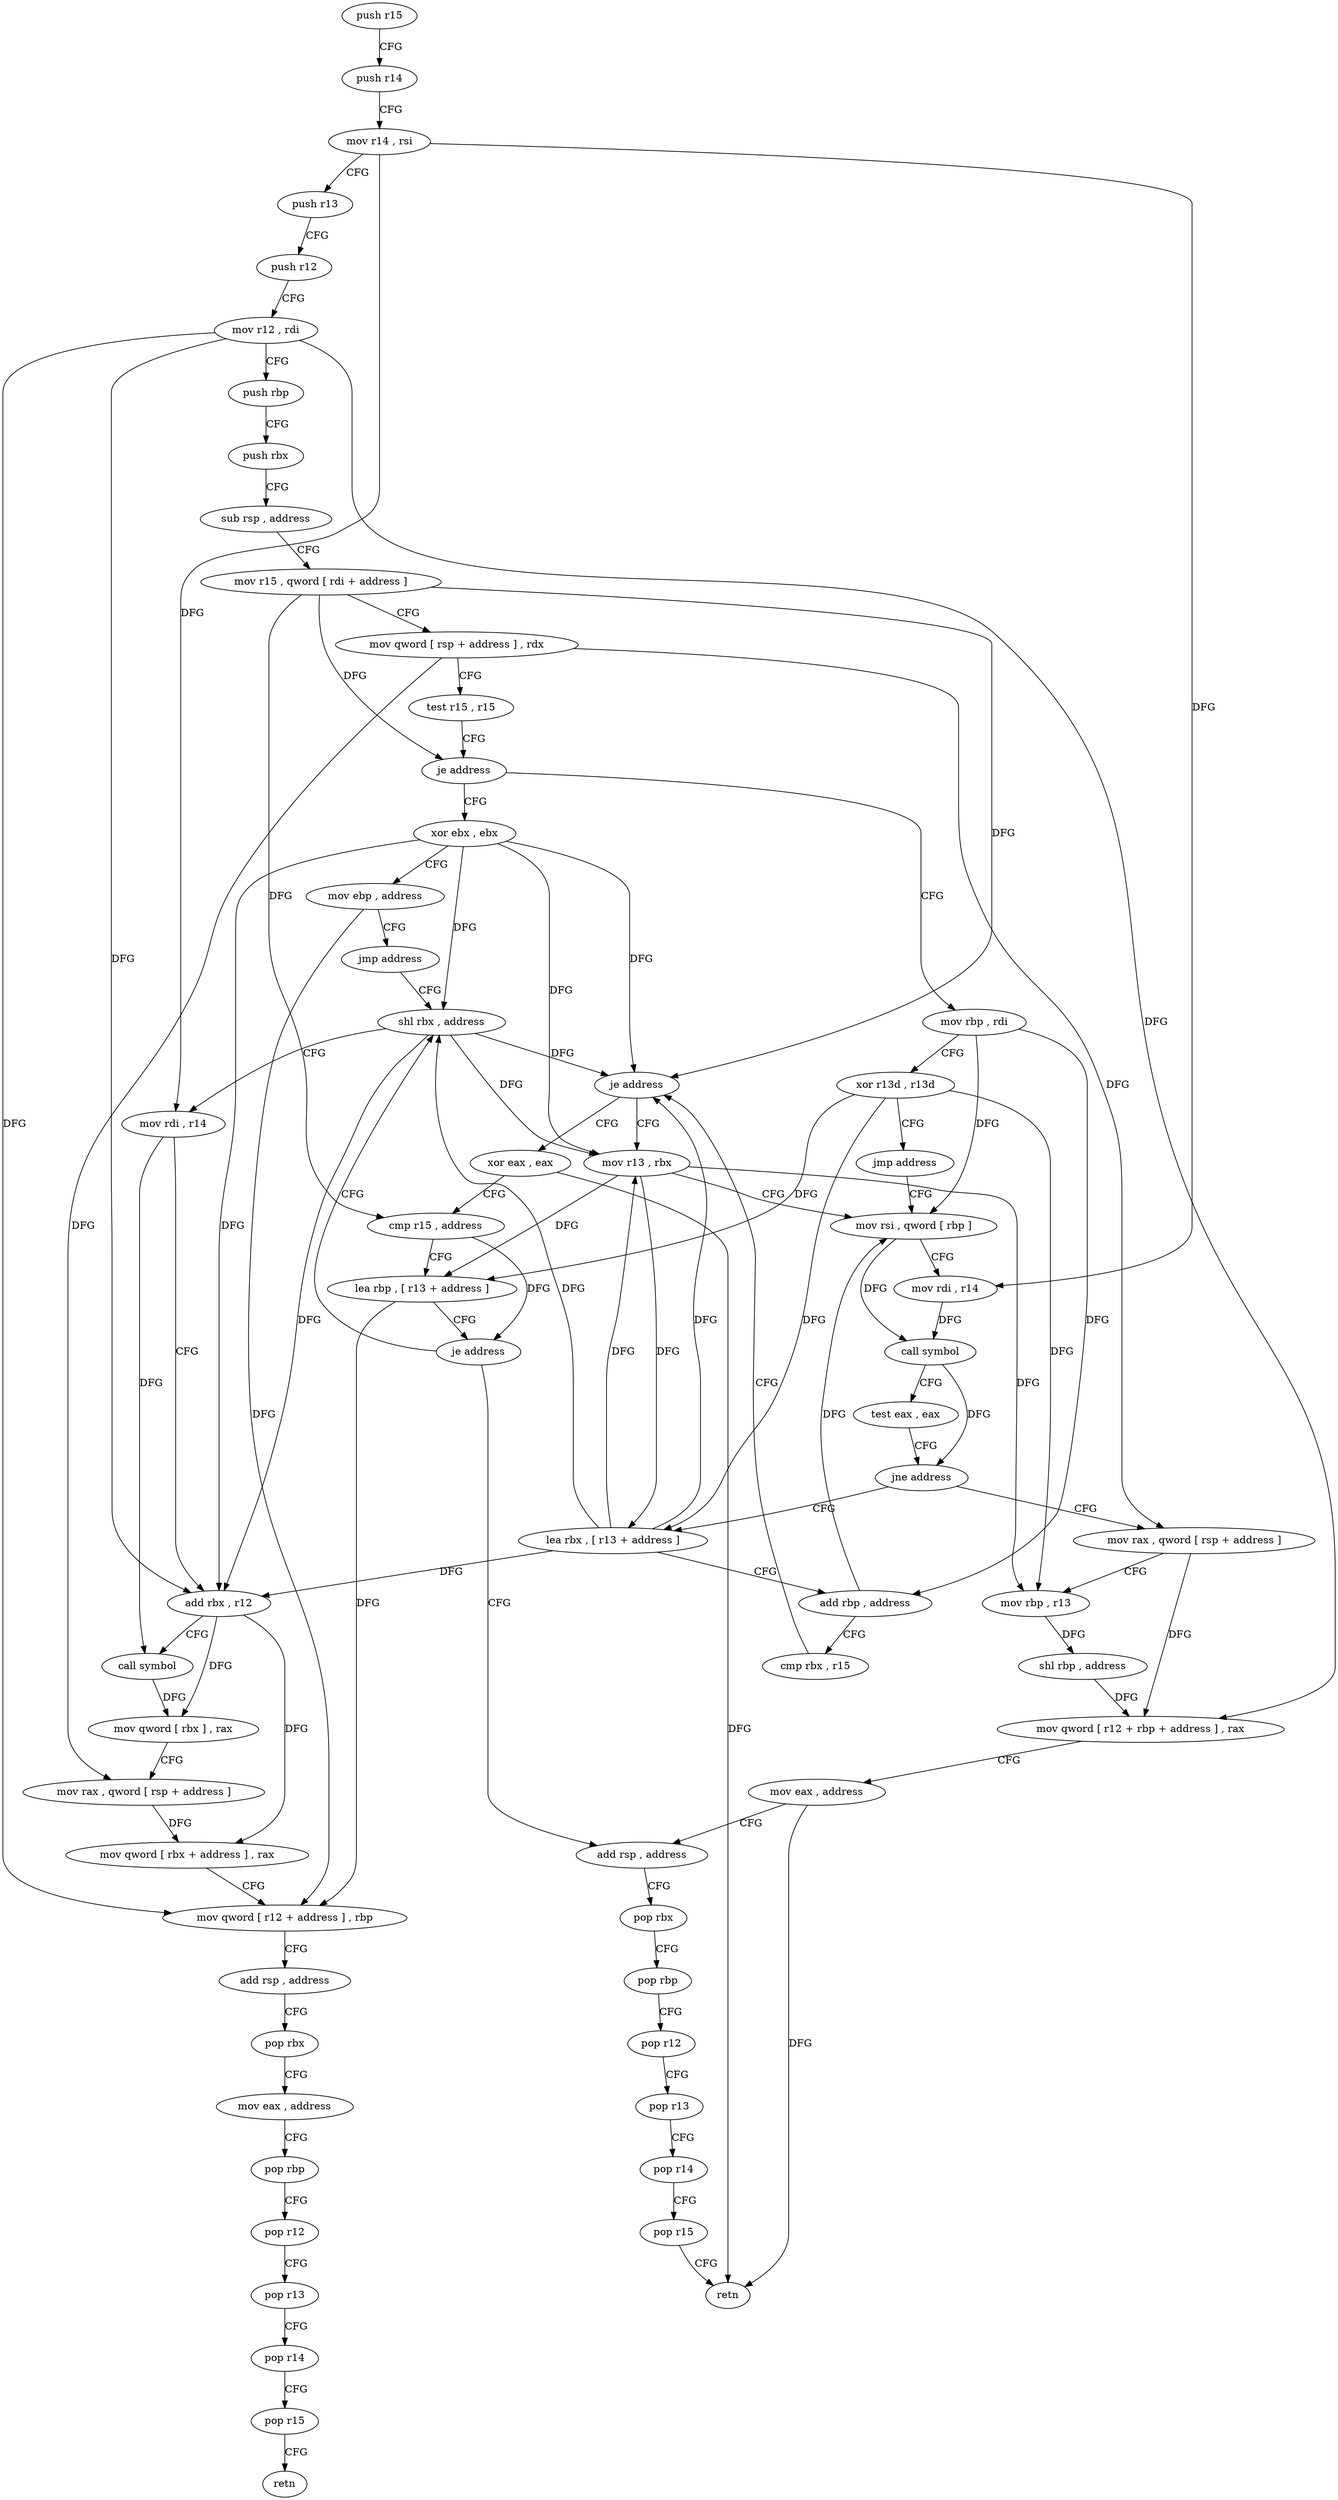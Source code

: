 digraph "func" {
"155024" [label = "push r15" ]
"155026" [label = "push r14" ]
"155028" [label = "mov r14 , rsi" ]
"155031" [label = "push r13" ]
"155033" [label = "push r12" ]
"155035" [label = "mov r12 , rdi" ]
"155038" [label = "push rbp" ]
"155039" [label = "push rbx" ]
"155040" [label = "sub rsp , address" ]
"155044" [label = "mov r15 , qword [ rdi + address ]" ]
"155051" [label = "mov qword [ rsp + address ] , rdx" ]
"155056" [label = "test r15 , r15" ]
"155059" [label = "je address" ]
"155219" [label = "xor ebx , ebx" ]
"155065" [label = "mov rbp , rdi" ]
"155221" [label = "mov ebp , address" ]
"155226" [label = "jmp address" ]
"155164" [label = "shl rbx , address" ]
"155068" [label = "xor r13d , r13d" ]
"155071" [label = "jmp address" ]
"155096" [label = "mov rsi , qword [ rbp ]" ]
"155168" [label = "mov rdi , r14" ]
"155171" [label = "add rbx , r12" ]
"155174" [label = "call symbol" ]
"155179" [label = "mov qword [ rbx ] , rax" ]
"155182" [label = "mov rax , qword [ rsp + address ]" ]
"155187" [label = "mov qword [ rbx + address ] , rax" ]
"155191" [label = "mov qword [ r12 + address ] , rbp" ]
"155199" [label = "add rsp , address" ]
"155203" [label = "pop rbx" ]
"155204" [label = "mov eax , address" ]
"155209" [label = "pop rbp" ]
"155210" [label = "pop r12" ]
"155212" [label = "pop r13" ]
"155214" [label = "pop r14" ]
"155216" [label = "pop r15" ]
"155218" [label = "retn" ]
"155100" [label = "mov rdi , r14" ]
"155103" [label = "call symbol" ]
"155108" [label = "test eax , eax" ]
"155110" [label = "jne address" ]
"155080" [label = "lea rbx , [ r13 + address ]" ]
"155112" [label = "mov rax , qword [ rsp + address ]" ]
"155084" [label = "add rbp , address" ]
"155088" [label = "cmp rbx , r15" ]
"155091" [label = "je address" ]
"155152" [label = "xor eax , eax" ]
"155093" [label = "mov r13 , rbx" ]
"155117" [label = "mov rbp , r13" ]
"155120" [label = "shl rbp , address" ]
"155124" [label = "mov qword [ r12 + rbp + address ] , rax" ]
"155129" [label = "mov eax , address" ]
"155134" [label = "add rsp , address" ]
"155154" [label = "cmp r15 , address" ]
"155158" [label = "lea rbp , [ r13 + address ]" ]
"155162" [label = "je address" ]
"155138" [label = "pop rbx" ]
"155139" [label = "pop rbp" ]
"155140" [label = "pop r12" ]
"155142" [label = "pop r13" ]
"155144" [label = "pop r14" ]
"155146" [label = "pop r15" ]
"155148" [label = "retn" ]
"155024" -> "155026" [ label = "CFG" ]
"155026" -> "155028" [ label = "CFG" ]
"155028" -> "155031" [ label = "CFG" ]
"155028" -> "155168" [ label = "DFG" ]
"155028" -> "155100" [ label = "DFG" ]
"155031" -> "155033" [ label = "CFG" ]
"155033" -> "155035" [ label = "CFG" ]
"155035" -> "155038" [ label = "CFG" ]
"155035" -> "155171" [ label = "DFG" ]
"155035" -> "155191" [ label = "DFG" ]
"155035" -> "155124" [ label = "DFG" ]
"155038" -> "155039" [ label = "CFG" ]
"155039" -> "155040" [ label = "CFG" ]
"155040" -> "155044" [ label = "CFG" ]
"155044" -> "155051" [ label = "CFG" ]
"155044" -> "155059" [ label = "DFG" ]
"155044" -> "155091" [ label = "DFG" ]
"155044" -> "155154" [ label = "DFG" ]
"155051" -> "155056" [ label = "CFG" ]
"155051" -> "155182" [ label = "DFG" ]
"155051" -> "155112" [ label = "DFG" ]
"155056" -> "155059" [ label = "CFG" ]
"155059" -> "155219" [ label = "CFG" ]
"155059" -> "155065" [ label = "CFG" ]
"155219" -> "155221" [ label = "CFG" ]
"155219" -> "155164" [ label = "DFG" ]
"155219" -> "155171" [ label = "DFG" ]
"155219" -> "155091" [ label = "DFG" ]
"155219" -> "155093" [ label = "DFG" ]
"155065" -> "155068" [ label = "CFG" ]
"155065" -> "155096" [ label = "DFG" ]
"155065" -> "155084" [ label = "DFG" ]
"155221" -> "155226" [ label = "CFG" ]
"155221" -> "155191" [ label = "DFG" ]
"155226" -> "155164" [ label = "CFG" ]
"155164" -> "155168" [ label = "CFG" ]
"155164" -> "155171" [ label = "DFG" ]
"155164" -> "155091" [ label = "DFG" ]
"155164" -> "155093" [ label = "DFG" ]
"155068" -> "155071" [ label = "CFG" ]
"155068" -> "155080" [ label = "DFG" ]
"155068" -> "155117" [ label = "DFG" ]
"155068" -> "155158" [ label = "DFG" ]
"155071" -> "155096" [ label = "CFG" ]
"155096" -> "155100" [ label = "CFG" ]
"155096" -> "155103" [ label = "DFG" ]
"155168" -> "155171" [ label = "CFG" ]
"155168" -> "155174" [ label = "DFG" ]
"155171" -> "155174" [ label = "CFG" ]
"155171" -> "155179" [ label = "DFG" ]
"155171" -> "155187" [ label = "DFG" ]
"155174" -> "155179" [ label = "DFG" ]
"155179" -> "155182" [ label = "CFG" ]
"155182" -> "155187" [ label = "DFG" ]
"155187" -> "155191" [ label = "CFG" ]
"155191" -> "155199" [ label = "CFG" ]
"155199" -> "155203" [ label = "CFG" ]
"155203" -> "155204" [ label = "CFG" ]
"155204" -> "155209" [ label = "CFG" ]
"155209" -> "155210" [ label = "CFG" ]
"155210" -> "155212" [ label = "CFG" ]
"155212" -> "155214" [ label = "CFG" ]
"155214" -> "155216" [ label = "CFG" ]
"155216" -> "155218" [ label = "CFG" ]
"155100" -> "155103" [ label = "DFG" ]
"155103" -> "155108" [ label = "CFG" ]
"155103" -> "155110" [ label = "DFG" ]
"155108" -> "155110" [ label = "CFG" ]
"155110" -> "155080" [ label = "CFG" ]
"155110" -> "155112" [ label = "CFG" ]
"155080" -> "155084" [ label = "CFG" ]
"155080" -> "155164" [ label = "DFG" ]
"155080" -> "155171" [ label = "DFG" ]
"155080" -> "155091" [ label = "DFG" ]
"155080" -> "155093" [ label = "DFG" ]
"155112" -> "155117" [ label = "CFG" ]
"155112" -> "155124" [ label = "DFG" ]
"155084" -> "155088" [ label = "CFG" ]
"155084" -> "155096" [ label = "DFG" ]
"155088" -> "155091" [ label = "CFG" ]
"155091" -> "155152" [ label = "CFG" ]
"155091" -> "155093" [ label = "CFG" ]
"155152" -> "155154" [ label = "CFG" ]
"155152" -> "155148" [ label = "DFG" ]
"155093" -> "155096" [ label = "CFG" ]
"155093" -> "155080" [ label = "DFG" ]
"155093" -> "155117" [ label = "DFG" ]
"155093" -> "155158" [ label = "DFG" ]
"155117" -> "155120" [ label = "DFG" ]
"155120" -> "155124" [ label = "DFG" ]
"155124" -> "155129" [ label = "CFG" ]
"155129" -> "155134" [ label = "CFG" ]
"155129" -> "155148" [ label = "DFG" ]
"155134" -> "155138" [ label = "CFG" ]
"155154" -> "155158" [ label = "CFG" ]
"155154" -> "155162" [ label = "DFG" ]
"155158" -> "155162" [ label = "CFG" ]
"155158" -> "155191" [ label = "DFG" ]
"155162" -> "155134" [ label = "CFG" ]
"155162" -> "155164" [ label = "CFG" ]
"155138" -> "155139" [ label = "CFG" ]
"155139" -> "155140" [ label = "CFG" ]
"155140" -> "155142" [ label = "CFG" ]
"155142" -> "155144" [ label = "CFG" ]
"155144" -> "155146" [ label = "CFG" ]
"155146" -> "155148" [ label = "CFG" ]
}
